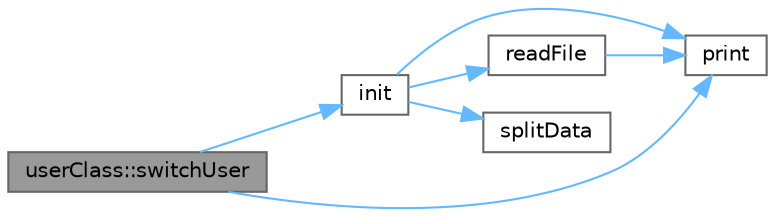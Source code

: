 digraph "userClass::switchUser"
{
 // LATEX_PDF_SIZE
  bgcolor="transparent";
  edge [fontname=Helvetica,fontsize=10,labelfontname=Helvetica,labelfontsize=10];
  node [fontname=Helvetica,fontsize=10,shape=box,height=0.2,width=0.4];
  rankdir="LR";
  Node1 [id="Node000001",label="userClass::switchUser",height=0.2,width=0.4,color="gray40", fillcolor="grey60", style="filled", fontcolor="black",tooltip="switches the logged in user"];
  Node1 -> Node2 [id="edge1_Node000001_Node000002",color="steelblue1",style="solid",tooltip=" "];
  Node2 [id="Node000002",label="init",height=0.2,width=0.4,color="grey40", fillcolor="white", style="filled",URL="$handle_file_8h.html#a465748fcb73f6bb90dbedfe874880d1e",tooltip="loads the csv file into a hashmap"];
  Node2 -> Node3 [id="edge2_Node000002_Node000003",color="steelblue1",style="solid",tooltip=" "];
  Node3 [id="Node000003",label="print",height=0.2,width=0.4,color="grey40", fillcolor="white", style="filled",URL="$print_8h.html#af04078888e447f948566919c3858fe47",tooltip="print the value to the console with new line at the end"];
  Node2 -> Node4 [id="edge3_Node000002_Node000004",color="steelblue1",style="solid",tooltip=" "];
  Node4 [id="Node000004",label="readFile",height=0.2,width=0.4,color="grey40", fillcolor="white", style="filled",URL="$handle_file_8h.html#a5b0c648b10e6d480634c0ff6c5b2628b",tooltip="Check if the folder exists and create it if it does not."];
  Node4 -> Node3 [id="edge4_Node000004_Node000003",color="steelblue1",style="solid",tooltip=" "];
  Node2 -> Node5 [id="edge5_Node000002_Node000005",color="steelblue1",style="solid",tooltip=" "];
  Node5 [id="Node000005",label="splitData",height=0.2,width=0.4,color="grey40", fillcolor="white", style="filled",URL="$handle_file_8h.html#a6f796b929af19755dbd090ee16d5778c",tooltip="Split the string into a vector."];
  Node1 -> Node3 [id="edge6_Node000001_Node000003",color="steelblue1",style="solid",tooltip=" "];
}
